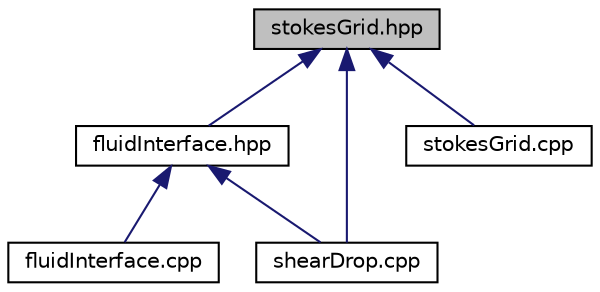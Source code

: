 digraph "stokesGrid.hpp"
{
  edge [fontname="Helvetica",fontsize="10",labelfontname="Helvetica",labelfontsize="10"];
  node [fontname="Helvetica",fontsize="10",shape=record];
  Node6 [label="stokesGrid.hpp",height=0.2,width=0.4,color="black", fillcolor="grey75", style="filled", fontcolor="black"];
  Node6 -> Node7 [dir="back",color="midnightblue",fontsize="10",style="solid",fontname="Helvetica"];
  Node7 [label="fluidInterface.hpp",height=0.2,width=0.4,color="black", fillcolor="white", style="filled",URL="$fluidInterface_8hpp.html"];
  Node7 -> Node8 [dir="back",color="midnightblue",fontsize="10",style="solid",fontname="Helvetica"];
  Node8 [label="fluidInterface.cpp",height=0.2,width=0.4,color="black", fillcolor="white", style="filled",URL="$fluidInterface_8cpp.html"];
  Node7 -> Node9 [dir="back",color="midnightblue",fontsize="10",style="solid",fontname="Helvetica"];
  Node9 [label="shearDrop.cpp",height=0.2,width=0.4,color="black", fillcolor="white", style="filled",URL="$shearDrop_8cpp.html"];
  Node6 -> Node9 [dir="back",color="midnightblue",fontsize="10",style="solid",fontname="Helvetica"];
  Node6 -> Node10 [dir="back",color="midnightblue",fontsize="10",style="solid",fontname="Helvetica"];
  Node10 [label="stokesGrid.cpp",height=0.2,width=0.4,color="black", fillcolor="white", style="filled",URL="$stokesGrid_8cpp.html"];
}
